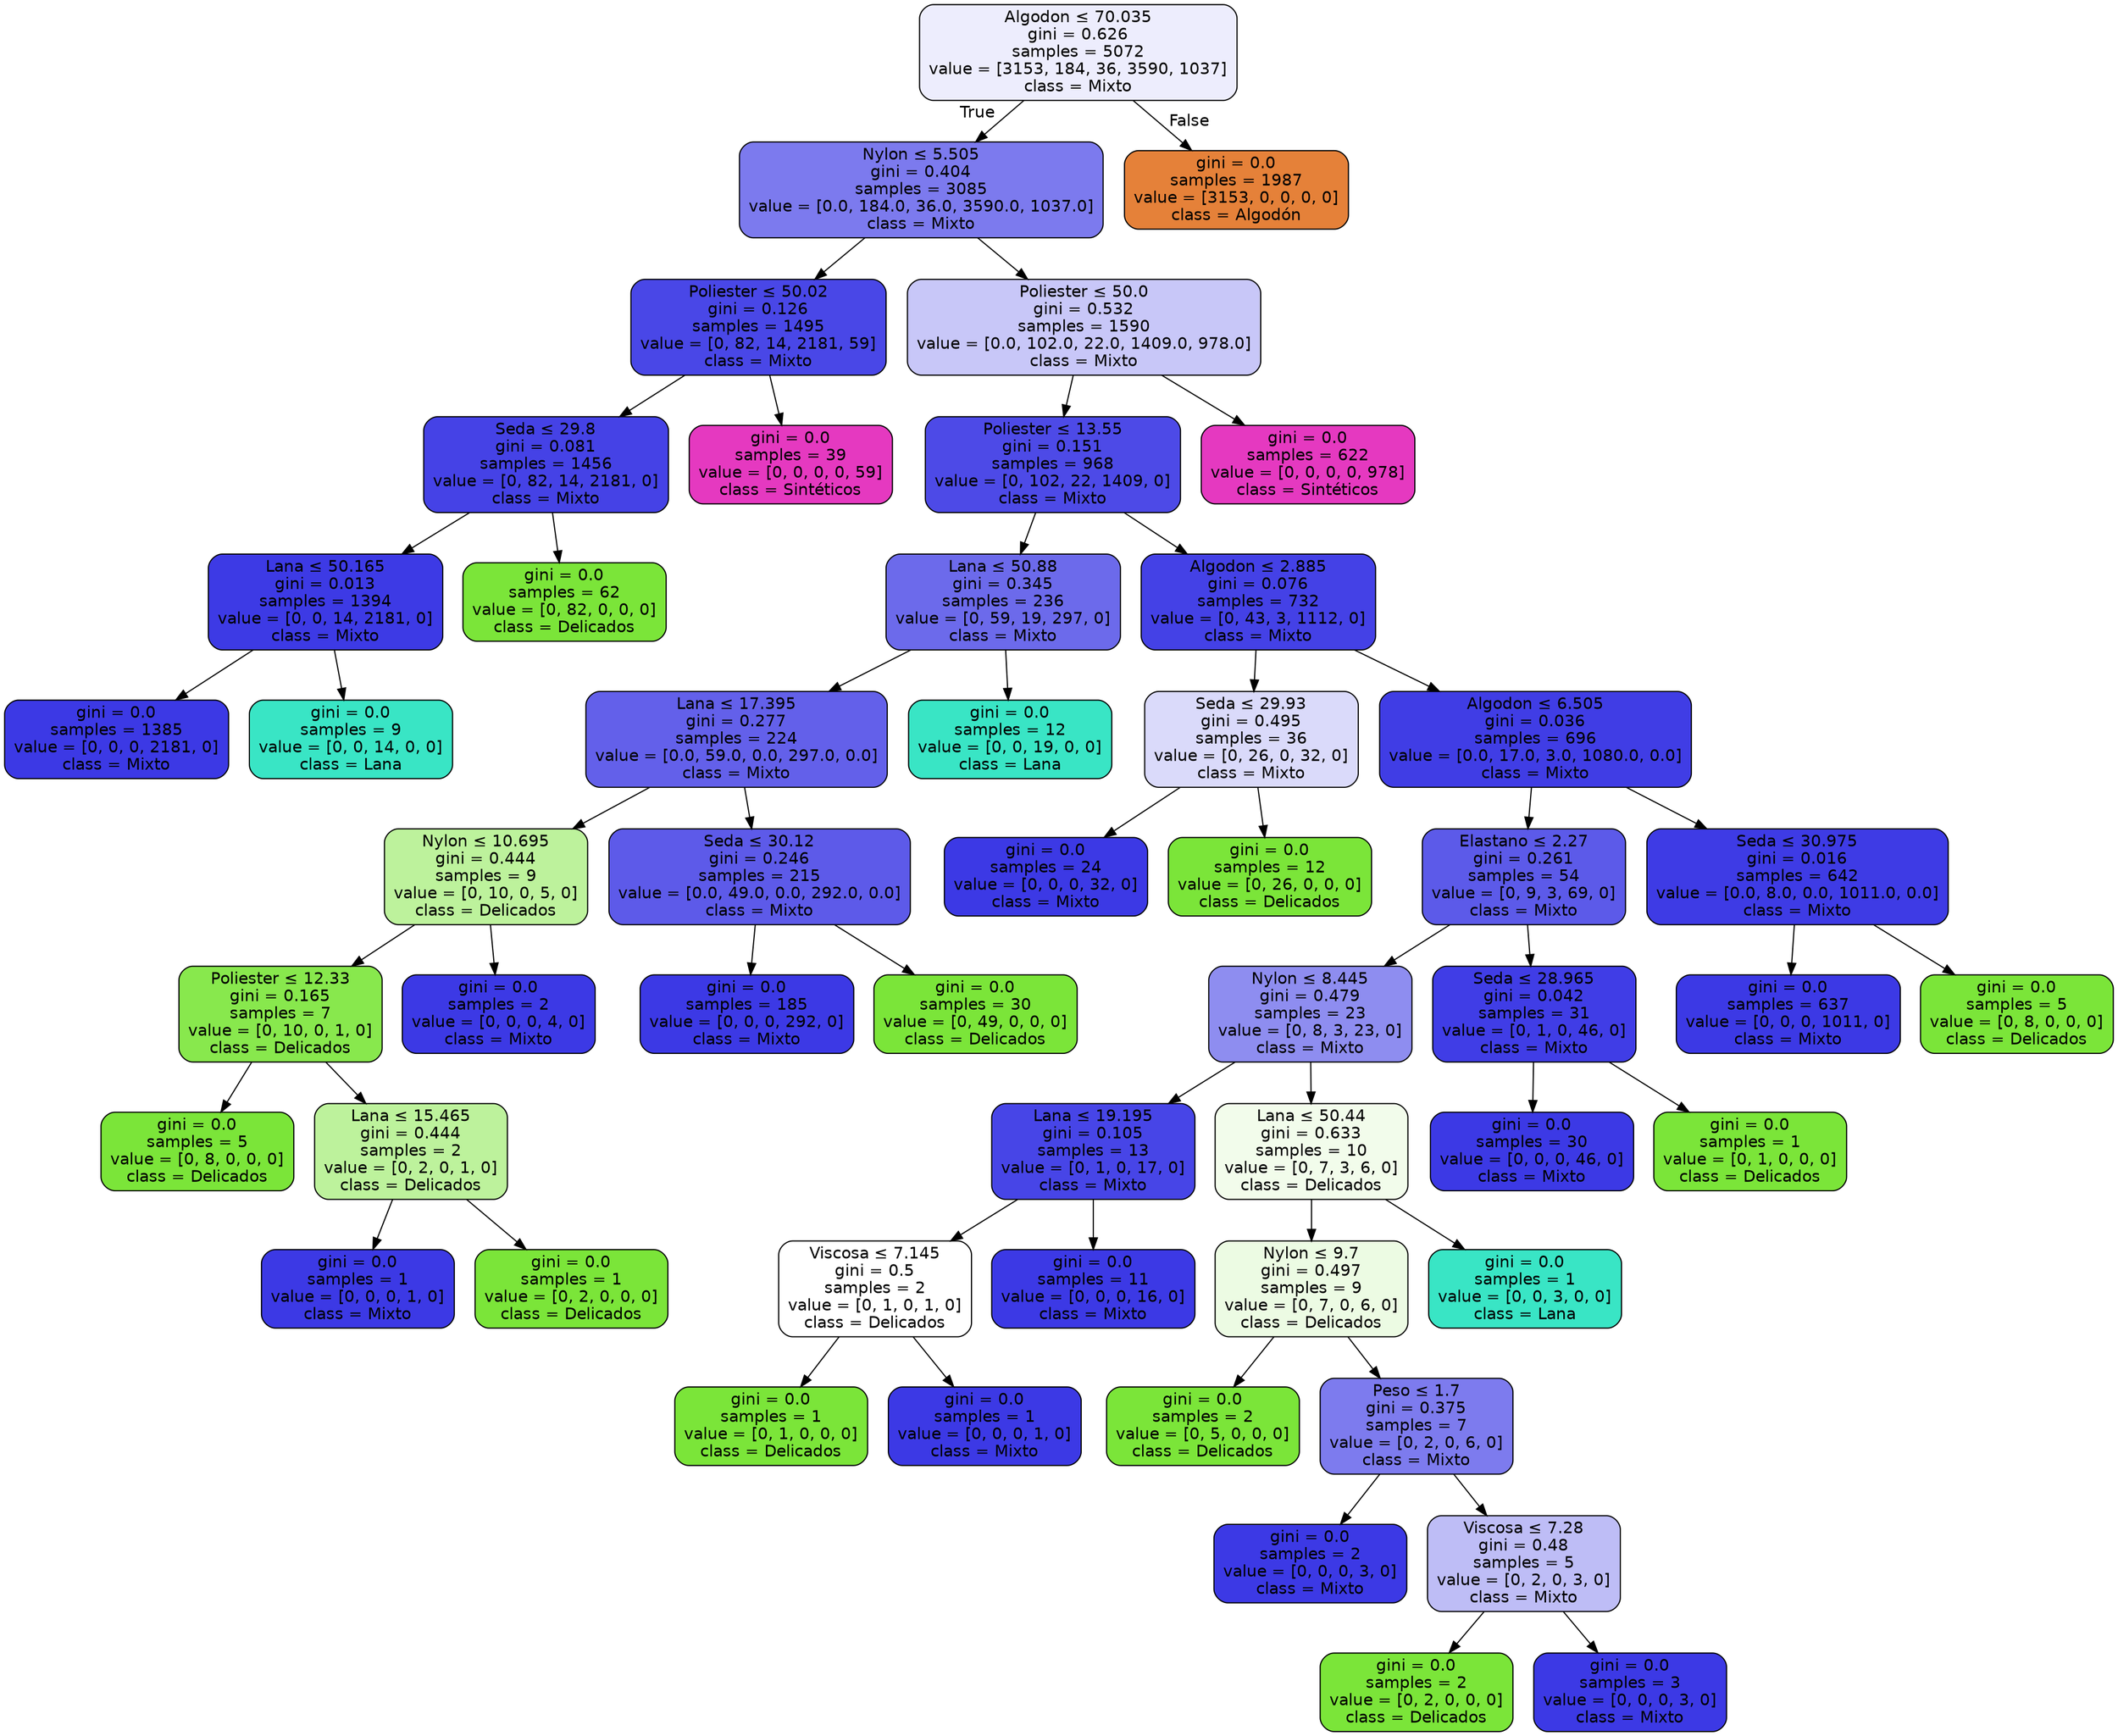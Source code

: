 digraph Tree {
node [shape=box, style="filled, rounded", color="black", fontname="helvetica"] ;
edge [fontname="helvetica"] ;
0 [label=<Algodon &le; 70.035<br/>gini = 0.626<br/>samples = 5072<br/>value = [3153, 184, 36, 3590, 1037]<br/>class = Mixto>, fillcolor="#ededfd"] ;
1 [label=<Nylon &le; 5.505<br/>gini = 0.404<br/>samples = 3085<br/>value = [0.0, 184.0, 36.0, 3590.0, 1037.0]<br/>class = Mixto>, fillcolor="#7c7aee"] ;
0 -> 1 [labeldistance=2.5, labelangle=45, headlabel="True"] ;
2 [label=<Poliester &le; 50.02<br/>gini = 0.126<br/>samples = 1495<br/>value = [0, 82, 14, 2181, 59]<br/>class = Mixto>, fillcolor="#4947e7"] ;
1 -> 2 ;
3 [label=<Seda &le; 29.8<br/>gini = 0.081<br/>samples = 1456<br/>value = [0, 82, 14, 2181, 0]<br/>class = Mixto>, fillcolor="#4542e6"] ;
2 -> 3 ;
4 [label=<Lana &le; 50.165<br/>gini = 0.013<br/>samples = 1394<br/>value = [0, 0, 14, 2181, 0]<br/>class = Mixto>, fillcolor="#3d3ae5"] ;
3 -> 4 ;
5 [label=<gini = 0.0<br/>samples = 1385<br/>value = [0, 0, 0, 2181, 0]<br/>class = Mixto>, fillcolor="#3c39e5"] ;
4 -> 5 ;
6 [label=<gini = 0.0<br/>samples = 9<br/>value = [0, 0, 14, 0, 0]<br/>class = Lana>, fillcolor="#39e5c5"] ;
4 -> 6 ;
7 [label=<gini = 0.0<br/>samples = 62<br/>value = [0, 82, 0, 0, 0]<br/>class = Delicados>, fillcolor="#7be539"] ;
3 -> 7 ;
8 [label=<gini = 0.0<br/>samples = 39<br/>value = [0, 0, 0, 0, 59]<br/>class = Sintéticos>, fillcolor="#e539c0"] ;
2 -> 8 ;
9 [label=<Poliester &le; 50.0<br/>gini = 0.532<br/>samples = 1590<br/>value = [0.0, 102.0, 22.0, 1409.0, 978.0]<br/>class = Mixto>, fillcolor="#c8c7f8"] ;
1 -> 9 ;
10 [label=<Poliester &le; 13.55<br/>gini = 0.151<br/>samples = 968<br/>value = [0, 102, 22, 1409, 0]<br/>class = Mixto>, fillcolor="#4d4ae7"] ;
9 -> 10 ;
11 [label=<Lana &le; 50.88<br/>gini = 0.345<br/>samples = 236<br/>value = [0, 59, 19, 297, 0]<br/>class = Mixto>, fillcolor="#6c6aeb"] ;
10 -> 11 ;
12 [label=<Lana &le; 17.395<br/>gini = 0.277<br/>samples = 224<br/>value = [0.0, 59.0, 0.0, 297.0, 0.0]<br/>class = Mixto>, fillcolor="#6360ea"] ;
11 -> 12 ;
13 [label=<Nylon &le; 10.695<br/>gini = 0.444<br/>samples = 9<br/>value = [0, 10, 0, 5, 0]<br/>class = Delicados>, fillcolor="#bdf29c"] ;
12 -> 13 ;
14 [label=<Poliester &le; 12.33<br/>gini = 0.165<br/>samples = 7<br/>value = [0, 10, 0, 1, 0]<br/>class = Delicados>, fillcolor="#88e84d"] ;
13 -> 14 ;
15 [label=<gini = 0.0<br/>samples = 5<br/>value = [0, 8, 0, 0, 0]<br/>class = Delicados>, fillcolor="#7be539"] ;
14 -> 15 ;
16 [label=<Lana &le; 15.465<br/>gini = 0.444<br/>samples = 2<br/>value = [0, 2, 0, 1, 0]<br/>class = Delicados>, fillcolor="#bdf29c"] ;
14 -> 16 ;
17 [label=<gini = 0.0<br/>samples = 1<br/>value = [0, 0, 0, 1, 0]<br/>class = Mixto>, fillcolor="#3c39e5"] ;
16 -> 17 ;
18 [label=<gini = 0.0<br/>samples = 1<br/>value = [0, 2, 0, 0, 0]<br/>class = Delicados>, fillcolor="#7be539"] ;
16 -> 18 ;
19 [label=<gini = 0.0<br/>samples = 2<br/>value = [0, 0, 0, 4, 0]<br/>class = Mixto>, fillcolor="#3c39e5"] ;
13 -> 19 ;
20 [label=<Seda &le; 30.12<br/>gini = 0.246<br/>samples = 215<br/>value = [0.0, 49.0, 0.0, 292.0, 0.0]<br/>class = Mixto>, fillcolor="#5d5ae9"] ;
12 -> 20 ;
21 [label=<gini = 0.0<br/>samples = 185<br/>value = [0, 0, 0, 292, 0]<br/>class = Mixto>, fillcolor="#3c39e5"] ;
20 -> 21 ;
22 [label=<gini = 0.0<br/>samples = 30<br/>value = [0, 49, 0, 0, 0]<br/>class = Delicados>, fillcolor="#7be539"] ;
20 -> 22 ;
23 [label=<gini = 0.0<br/>samples = 12<br/>value = [0, 0, 19, 0, 0]<br/>class = Lana>, fillcolor="#39e5c5"] ;
11 -> 23 ;
24 [label=<Algodon &le; 2.885<br/>gini = 0.076<br/>samples = 732<br/>value = [0, 43, 3, 1112, 0]<br/>class = Mixto>, fillcolor="#4441e6"] ;
10 -> 24 ;
25 [label=<Seda &le; 29.93<br/>gini = 0.495<br/>samples = 36<br/>value = [0, 26, 0, 32, 0]<br/>class = Mixto>, fillcolor="#dadafa"] ;
24 -> 25 ;
26 [label=<gini = 0.0<br/>samples = 24<br/>value = [0, 0, 0, 32, 0]<br/>class = Mixto>, fillcolor="#3c39e5"] ;
25 -> 26 ;
27 [label=<gini = 0.0<br/>samples = 12<br/>value = [0, 26, 0, 0, 0]<br/>class = Delicados>, fillcolor="#7be539"] ;
25 -> 27 ;
28 [label=<Algodon &le; 6.505<br/>gini = 0.036<br/>samples = 696<br/>value = [0.0, 17.0, 3.0, 1080.0, 0.0]<br/>class = Mixto>, fillcolor="#403de5"] ;
24 -> 28 ;
29 [label=<Elastano &le; 2.27<br/>gini = 0.261<br/>samples = 54<br/>value = [0, 9, 3, 69, 0]<br/>class = Mixto>, fillcolor="#5c5ae9"] ;
28 -> 29 ;
30 [label=<Nylon &le; 8.445<br/>gini = 0.479<br/>samples = 23<br/>value = [0, 8, 3, 23, 0]<br/>class = Mixto>, fillcolor="#8e8df0"] ;
29 -> 30 ;
31 [label=<Lana &le; 19.195<br/>gini = 0.105<br/>samples = 13<br/>value = [0, 1, 0, 17, 0]<br/>class = Mixto>, fillcolor="#4745e7"] ;
30 -> 31 ;
32 [label=<Viscosa &le; 7.145<br/>gini = 0.5<br/>samples = 2<br/>value = [0, 1, 0, 1, 0]<br/>class = Delicados>, fillcolor="#ffffff"] ;
31 -> 32 ;
33 [label=<gini = 0.0<br/>samples = 1<br/>value = [0, 1, 0, 0, 0]<br/>class = Delicados>, fillcolor="#7be539"] ;
32 -> 33 ;
34 [label=<gini = 0.0<br/>samples = 1<br/>value = [0, 0, 0, 1, 0]<br/>class = Mixto>, fillcolor="#3c39e5"] ;
32 -> 34 ;
35 [label=<gini = 0.0<br/>samples = 11<br/>value = [0, 0, 0, 16, 0]<br/>class = Mixto>, fillcolor="#3c39e5"] ;
31 -> 35 ;
36 [label=<Lana &le; 50.44<br/>gini = 0.633<br/>samples = 10<br/>value = [0, 7, 3, 6, 0]<br/>class = Delicados>, fillcolor="#f2fceb"] ;
30 -> 36 ;
37 [label=<Nylon &le; 9.7<br/>gini = 0.497<br/>samples = 9<br/>value = [0, 7, 0, 6, 0]<br/>class = Delicados>, fillcolor="#ecfbe3"] ;
36 -> 37 ;
38 [label=<gini = 0.0<br/>samples = 2<br/>value = [0, 5, 0, 0, 0]<br/>class = Delicados>, fillcolor="#7be539"] ;
37 -> 38 ;
39 [label=<Peso &le; 1.7<br/>gini = 0.375<br/>samples = 7<br/>value = [0, 2, 0, 6, 0]<br/>class = Mixto>, fillcolor="#7d7bee"] ;
37 -> 39 ;
40 [label=<gini = 0.0<br/>samples = 2<br/>value = [0, 0, 0, 3, 0]<br/>class = Mixto>, fillcolor="#3c39e5"] ;
39 -> 40 ;
41 [label=<Viscosa &le; 7.28<br/>gini = 0.48<br/>samples = 5<br/>value = [0, 2, 0, 3, 0]<br/>class = Mixto>, fillcolor="#bebdf6"] ;
39 -> 41 ;
42 [label=<gini = 0.0<br/>samples = 2<br/>value = [0, 2, 0, 0, 0]<br/>class = Delicados>, fillcolor="#7be539"] ;
41 -> 42 ;
43 [label=<gini = 0.0<br/>samples = 3<br/>value = [0, 0, 0, 3, 0]<br/>class = Mixto>, fillcolor="#3c39e5"] ;
41 -> 43 ;
44 [label=<gini = 0.0<br/>samples = 1<br/>value = [0, 0, 3, 0, 0]<br/>class = Lana>, fillcolor="#39e5c5"] ;
36 -> 44 ;
45 [label=<Seda &le; 28.965<br/>gini = 0.042<br/>samples = 31<br/>value = [0, 1, 0, 46, 0]<br/>class = Mixto>, fillcolor="#403de6"] ;
29 -> 45 ;
46 [label=<gini = 0.0<br/>samples = 30<br/>value = [0, 0, 0, 46, 0]<br/>class = Mixto>, fillcolor="#3c39e5"] ;
45 -> 46 ;
47 [label=<gini = 0.0<br/>samples = 1<br/>value = [0, 1, 0, 0, 0]<br/>class = Delicados>, fillcolor="#7be539"] ;
45 -> 47 ;
48 [label=<Seda &le; 30.975<br/>gini = 0.016<br/>samples = 642<br/>value = [0.0, 8.0, 0.0, 1011.0, 0.0]<br/>class = Mixto>, fillcolor="#3e3be5"] ;
28 -> 48 ;
49 [label=<gini = 0.0<br/>samples = 637<br/>value = [0, 0, 0, 1011, 0]<br/>class = Mixto>, fillcolor="#3c39e5"] ;
48 -> 49 ;
50 [label=<gini = 0.0<br/>samples = 5<br/>value = [0, 8, 0, 0, 0]<br/>class = Delicados>, fillcolor="#7be539"] ;
48 -> 50 ;
51 [label=<gini = 0.0<br/>samples = 622<br/>value = [0, 0, 0, 0, 978]<br/>class = Sintéticos>, fillcolor="#e539c0"] ;
9 -> 51 ;
52 [label=<gini = 0.0<br/>samples = 1987<br/>value = [3153, 0, 0, 0, 0]<br/>class = Algodón>, fillcolor="#e58139"] ;
0 -> 52 [labeldistance=2.5, labelangle=-45, headlabel="False"] ;
}